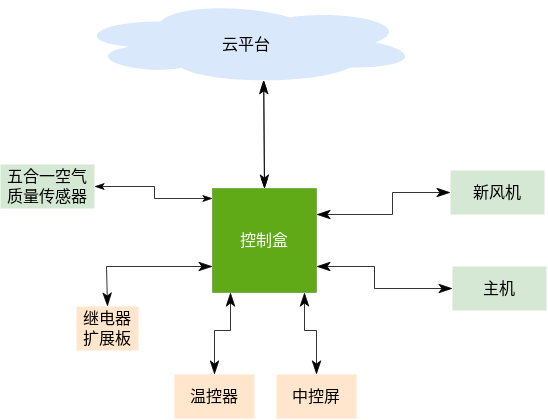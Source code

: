 <mxfile version="16.2.1" type="github">
  <diagram id="3Hm0JLvPGilfro1tMs9H" name="第 1 页">
    <mxGraphModel dx="825" dy="445" grid="1" gridSize="1" guides="1" tooltips="1" connect="1" arrows="1" fold="1" page="1" pageScale="1" pageWidth="827" pageHeight="1169" math="0" shadow="0">
      <root>
        <mxCell id="0" />
        <mxCell id="1" parent="0" />
        <mxCell id="ORPNP92_De-O0Tzvcrj4-1" value="&lt;div style=&quot;font-size: 8px;&quot;&gt;控制盒&lt;/div&gt;" style="whiteSpace=wrap;html=1;aspect=fixed;strokeWidth=0.2;fontSize=8;fillColor=#60a917;fontColor=#ffffff;strokeColor=#2D7600;" parent="1" vertex="1">
          <mxGeometry x="352" y="343" width="52" height="52" as="geometry" />
        </mxCell>
        <mxCell id="ORPNP92_De-O0Tzvcrj4-14" value="&lt;div&gt;温控器&lt;/div&gt;" style="rounded=0;whiteSpace=wrap;html=1;strokeWidth=0.2;fontSize=8;fillColor=#ffe6cc;strokeColor=none;" parent="1" vertex="1">
          <mxGeometry x="333" y="436" width="40" height="22" as="geometry" />
        </mxCell>
        <mxCell id="ORPNP92_De-O0Tzvcrj4-17" value="&lt;div style=&quot;font-size: 8px&quot;&gt;新风机&lt;/div&gt;" style="rounded=0;whiteSpace=wrap;html=1;strokeWidth=0.2;fontSize=8;fillColor=#d5e8d4;strokeColor=none;" parent="1" vertex="1">
          <mxGeometry x="471" y="334" width="47" height="22" as="geometry" />
        </mxCell>
        <mxCell id="ORPNP92_De-O0Tzvcrj4-31" value="&lt;div style=&quot;font-size: 8px&quot;&gt;主机&lt;/div&gt;" style="rounded=0;whiteSpace=wrap;html=1;strokeWidth=0.2;fontSize=8;fillColor=#d5e8d4;strokeColor=none;" parent="1" vertex="1">
          <mxGeometry x="472" y="382" width="47" height="22" as="geometry" />
        </mxCell>
        <mxCell id="ORPNP92_De-O0Tzvcrj4-32" value="五合一空气质量传感器" style="rounded=0;whiteSpace=wrap;html=1;strokeWidth=0.2;fontSize=8;fillColor=#d5e8d4;strokeColor=none;" parent="1" vertex="1">
          <mxGeometry x="246" y="331" width="47" height="22" as="geometry" />
        </mxCell>
        <mxCell id="ORPNP92_De-O0Tzvcrj4-33" value="&lt;div&gt;&lt;font style=&quot;font-size: 8px&quot;&gt;云平台&lt;/font&gt;&lt;/div&gt;" style="ellipse;shape=cloud;whiteSpace=wrap;html=1;strokeWidth=0.2;fillColor=#dae8fc;strokeColor=none;" parent="1" vertex="1">
          <mxGeometry x="283" y="249" width="172" height="42" as="geometry" />
        </mxCell>
        <mxCell id="ORPNP92_De-O0Tzvcrj4-36" value="" style="endArrow=classicThin;html=1;rounded=0;fontSize=8;exitX=0.5;exitY=0;exitDx=0;exitDy=0;entryX=0.5;entryY=1;entryDx=0;entryDy=0;startArrow=classicThin;startFill=1;endFill=1;strokeWidth=0.4;endSize=6;startSize=6;sourcePerimeterSpacing=0;" parent="1" source="ORPNP92_De-O0Tzvcrj4-14" edge="1">
          <mxGeometry width="50" height="50" relative="1" as="geometry">
            <mxPoint x="371" y="427.25" as="sourcePoint" />
            <mxPoint x="361" y="395" as="targetPoint" />
            <Array as="points">
              <mxPoint x="353" y="414" />
              <mxPoint x="361" y="414" />
            </Array>
          </mxGeometry>
        </mxCell>
        <mxCell id="ORPNP92_De-O0Tzvcrj4-37" value="" style="endArrow=classicThin;html=1;rounded=0;fontSize=8;entryX=0;entryY=0.5;entryDx=0;entryDy=0;exitX=1;exitY=0.75;exitDx=0;exitDy=0;startArrow=classicThin;startFill=1;endFill=1;strokeWidth=0.4;endSize=6;startSize=6;" parent="1" source="ORPNP92_De-O0Tzvcrj4-1" target="ORPNP92_De-O0Tzvcrj4-31" edge="1">
          <mxGeometry width="50" height="50" relative="1" as="geometry">
            <mxPoint x="416" y="392" as="sourcePoint" />
            <mxPoint x="465" y="413" as="targetPoint" />
            <Array as="points">
              <mxPoint x="433" y="382" />
              <mxPoint x="433" y="393" />
            </Array>
          </mxGeometry>
        </mxCell>
        <mxCell id="ORPNP92_De-O0Tzvcrj4-38" value="" style="endArrow=classicThin;html=1;rounded=0;fontSize=8;exitX=1;exitY=0.25;exitDx=0;exitDy=0;entryX=0;entryY=0.5;entryDx=0;entryDy=0;startArrow=classicThin;startFill=1;endFill=1;strokeWidth=0.4;" parent="1" source="ORPNP92_De-O0Tzvcrj4-1" target="ORPNP92_De-O0Tzvcrj4-17" edge="1">
          <mxGeometry width="50" height="50" relative="1" as="geometry">
            <mxPoint x="436" y="368.25" as="sourcePoint" />
            <mxPoint x="478" y="358" as="targetPoint" />
            <Array as="points">
              <mxPoint x="442" y="356" />
              <mxPoint x="442" y="345" />
            </Array>
          </mxGeometry>
        </mxCell>
        <mxCell id="ORPNP92_De-O0Tzvcrj4-39" value="" style="endArrow=classicThin;html=1;rounded=0;fontSize=8;exitX=0.5;exitY=0;exitDx=0;exitDy=0;entryX=0.55;entryY=0.95;entryDx=0;entryDy=0;entryPerimeter=0;startArrow=classicThin;startFill=1;endFill=1;strokeWidth=0.4;" parent="1" source="ORPNP92_De-O0Tzvcrj4-1" target="ORPNP92_De-O0Tzvcrj4-33" edge="1">
          <mxGeometry width="50" height="50" relative="1" as="geometry">
            <mxPoint x="333" y="318.25" as="sourcePoint" />
            <mxPoint x="382" y="320" as="targetPoint" />
          </mxGeometry>
        </mxCell>
        <mxCell id="ORPNP92_De-O0Tzvcrj4-41" value="" style="endArrow=classicThin;html=1;rounded=0;fontSize=8;exitX=0.5;exitY=0;exitDx=0;exitDy=0;entryX=0.55;entryY=0.95;entryDx=0;entryDy=0;entryPerimeter=0;startArrow=classicThin;startFill=1;endFill=1;strokeWidth=0.4;endSize=4;startSize=4;" parent="1" edge="1">
          <mxGeometry width="50" height="50" relative="1" as="geometry">
            <mxPoint x="378" y="343" as="sourcePoint" />
            <mxPoint x="377.6" y="288.9" as="targetPoint" />
          </mxGeometry>
        </mxCell>
        <mxCell id="ORPNP92_De-O0Tzvcrj4-43" value="" style="endArrow=classicThin;html=1;rounded=0;fontSize=8;exitX=1;exitY=0.5;exitDx=0;exitDy=0;entryX=0;entryY=0.75;entryDx=0;entryDy=0;startArrow=classicThin;startFill=1;endFill=1;strokeWidth=0.4;endSize=4;startSize=4;" parent="1" edge="1" source="ORPNP92_De-O0Tzvcrj4-32">
          <mxGeometry width="50" height="50" relative="1" as="geometry">
            <mxPoint x="294" y="364" as="sourcePoint" />
            <mxPoint x="352" y="348" as="targetPoint" />
            <Array as="points">
              <mxPoint x="323" y="342" />
              <mxPoint x="323" y="348" />
            </Array>
          </mxGeometry>
        </mxCell>
        <mxCell id="MoPcRQuad2bP752K7JzV-1" value="中控屏" style="rounded=0;whiteSpace=wrap;html=1;strokeWidth=0.2;fontSize=8;fillColor=#ffe6cc;strokeColor=none;" vertex="1" parent="1">
          <mxGeometry x="384" y="436" width="40" height="22" as="geometry" />
        </mxCell>
        <mxCell id="MoPcRQuad2bP752K7JzV-2" value="" style="endArrow=classicThin;html=1;rounded=0;fontSize=8;exitX=0.5;exitY=0;exitDx=0;exitDy=0;entryX=0.5;entryY=1;entryDx=0;entryDy=0;startArrow=classicThin;startFill=1;endFill=1;strokeWidth=0.4;endSize=6;startSize=6;sourcePerimeterSpacing=0;" edge="1" parent="1" source="MoPcRQuad2bP752K7JzV-1">
          <mxGeometry width="50" height="50" relative="1" as="geometry">
            <mxPoint x="408" y="427.25" as="sourcePoint" />
            <mxPoint x="398" y="395" as="targetPoint" />
            <Array as="points">
              <mxPoint x="404" y="414" />
              <mxPoint x="398" y="414" />
            </Array>
          </mxGeometry>
        </mxCell>
        <mxCell id="MoPcRQuad2bP752K7JzV-3" value="继电器扩展板" style="rounded=0;whiteSpace=wrap;html=1;strokeWidth=0.2;fontSize=8;fillColor=#ffe6cc;strokeColor=none;" vertex="1" parent="1">
          <mxGeometry x="284" y="402" width="31" height="22" as="geometry" />
        </mxCell>
        <mxCell id="MoPcRQuad2bP752K7JzV-5" value="" style="endArrow=classicThin;startArrow=classicThin;html=1;rounded=0;entryX=0;entryY=0.75;entryDx=0;entryDy=0;exitX=0.5;exitY=0;exitDx=0;exitDy=0;fontSize=8;startFill=1;endFill=1;strokeWidth=0.4;" edge="1" parent="1" source="MoPcRQuad2bP752K7JzV-3" target="ORPNP92_De-O0Tzvcrj4-1">
          <mxGeometry width="50" height="50" relative="1" as="geometry">
            <mxPoint x="281" y="415" as="sourcePoint" />
            <mxPoint x="351" y="381" as="targetPoint" />
            <Array as="points">
              <mxPoint x="299" y="382" />
            </Array>
          </mxGeometry>
        </mxCell>
      </root>
    </mxGraphModel>
  </diagram>
</mxfile>
